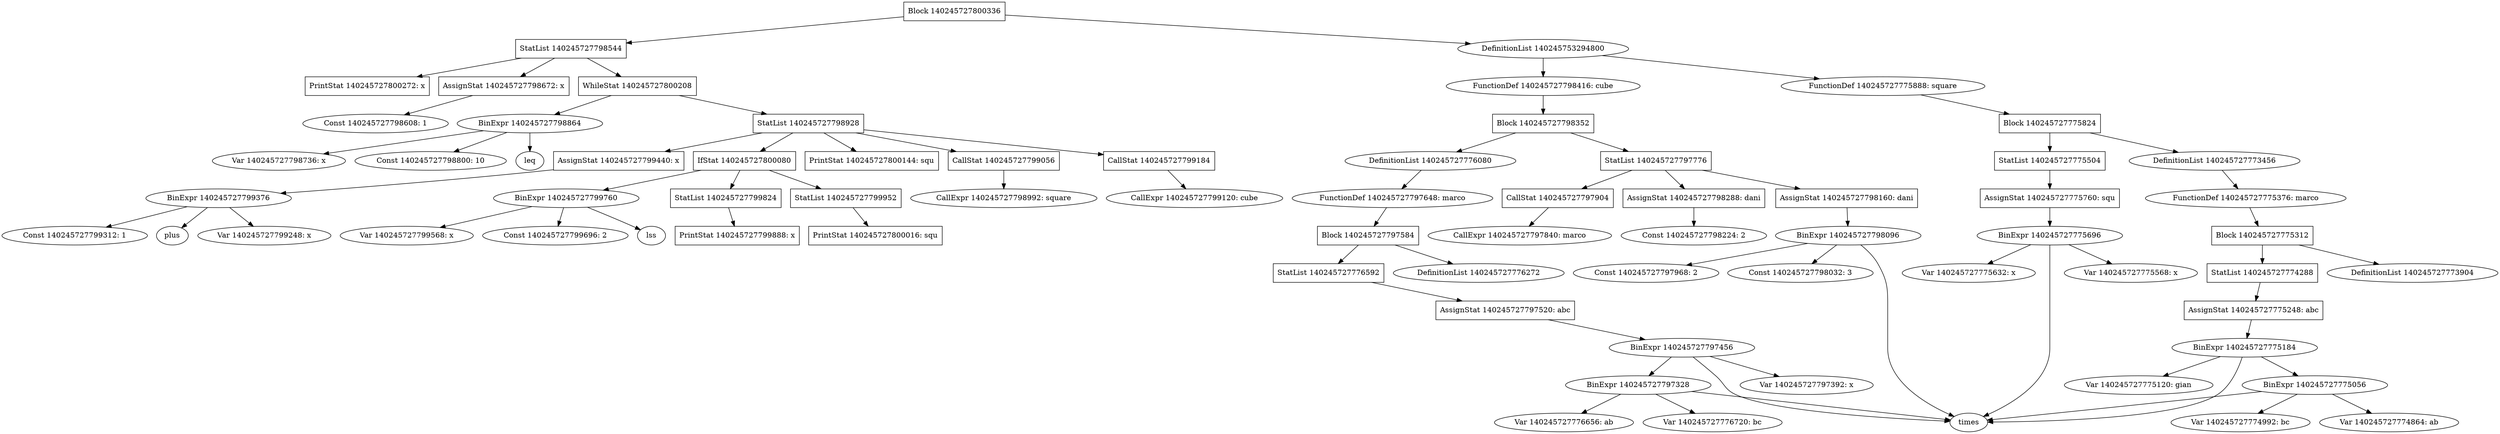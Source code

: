 digraph G {
140245727800336 [shape=box,label="Block 140245727800336" ];
140245727800336 -> 140245727798544;
140245727800336 -> 140245753294800;
140245727798544 [shape=box,label="StatList 140245727798544" ];
140245727798544 -> 140245727798672 [pos=0];
140245727798544 -> 140245727800208 [pos=1];
140245727798544 -> 140245727800272 [pos=2];
140245727798672 [shape=box,label="AssignStat 140245727798672: x" ];
140245727798672 -> 140245727798608;
140245727798608 [label="Const 140245727798608: 1" ];
140245727800208 [shape=box,label="WhileStat 140245727800208" ];
140245727800208 -> 140245727798928;
140245727800208 -> 140245727798864;
140245727798928 [shape=box,label="StatList 140245727798928" ];
140245727798928 -> 140245727799056 [pos=0];
140245727798928 -> 140245727799184 [pos=1];
140245727798928 -> 140245727799440 [pos=2];
140245727798928 -> 140245727800080 [pos=3];
140245727798928 -> 140245727800144 [pos=4];
140245727799056 [shape=box,label="CallStat 140245727799056" ];
140245727799056 -> 140245727798992;
140245727798992 [label="CallExpr 140245727798992: square" ];
140245727799184 [shape=box,label="CallStat 140245727799184" ];
140245727799184 -> 140245727799120;
140245727799120 [label="CallExpr 140245727799120: cube" ];
140245727799440 [shape=box,label="AssignStat 140245727799440: x" ];
140245727799440 -> 140245727799376;
140245727799376 [label="BinExpr 140245727799376" ];
140245727799376 -> 140245753507296 [pos=0];
140245753507296 [label=plus];
140245727799376 -> 140245727799248 [pos=1];
140245727799376 -> 140245727799312 [pos=2];
140245727799248 [label="Var 140245727799248: x" ];
140245727799312 [label="Const 140245727799312: 1" ];
140245727800080 [shape=box,label="IfStat 140245727800080" ];
140245727800080 -> 140245727799952;
140245727800080 -> 140245727799760;
140245727800080 -> 140245727799824;
140245727799952 [shape=box,label="StatList 140245727799952" ];
140245727799952 -> 140245727800016 [pos=0];
140245727800016 [shape=box,label="PrintStat 140245727800016: squ" ];
140245727799760 [label="BinExpr 140245727799760" ];
140245727799760 -> 140245730336160 [pos=0];
140245730336160 [label=lss];
140245727799760 -> 140245727799568 [pos=1];
140245727799760 -> 140245727799696 [pos=2];
140245727799568 [label="Var 140245727799568: x" ];
140245727799696 [label="Const 140245727799696: 2" ];
140245727799824 [shape=box,label="StatList 140245727799824" ];
140245727799824 -> 140245727799888 [pos=0];
140245727799888 [shape=box,label="PrintStat 140245727799888: x" ];
140245727800144 [shape=box,label="PrintStat 140245727800144: squ" ];
140245727798864 [label="BinExpr 140245727798864" ];
140245727798864 -> 140245730336200 [pos=0];
140245730336200 [label=leq];
140245727798864 -> 140245727798736 [pos=1];
140245727798864 -> 140245727798800 [pos=2];
140245727798736 [label="Var 140245727798736: x" ];
140245727798800 [label="Const 140245727798800: 10" ];
140245727800272 [shape=box,label="PrintStat 140245727800272: x" ];
140245753294800 [label="DefinitionList 140245753294800" ];
140245753294800 -> 140245727775888 [pos=0];
140245753294800 -> 140245727798416 [pos=1];
140245727775888 [label="FunctionDef 140245727775888: square" ];
140245727775888 -> 140245727775824;
140245727775824 [shape=box,label="Block 140245727775824" ];
140245727775824 -> 140245727775504;
140245727775824 -> 140245727773456;
140245727775504 [shape=box,label="StatList 140245727775504" ];
140245727775504 -> 140245727775760 [pos=0];
140245727775760 [shape=box,label="AssignStat 140245727775760: squ" ];
140245727775760 -> 140245727775696;
140245727775696 [label="BinExpr 140245727775696" ];
140245727775696 -> 140245754523584 [pos=0];
140245754523584 [label=times];
140245727775696 -> 140245727775568 [pos=1];
140245727775696 -> 140245727775632 [pos=2];
140245727775568 [label="Var 140245727775568: x" ];
140245727775632 [label="Var 140245727775632: x" ];
140245727773456 [label="DefinitionList 140245727773456" ];
140245727773456 -> 140245727775376 [pos=0];
140245727775376 [label="FunctionDef 140245727775376: marco" ];
140245727775376 -> 140245727775312;
140245727775312 [shape=box,label="Block 140245727775312" ];
140245727775312 -> 140245727774288;
140245727775312 -> 140245727773904;
140245727774288 [shape=box,label="StatList 140245727774288" ];
140245727774288 -> 140245727775248 [pos=0];
140245727775248 [shape=box,label="AssignStat 140245727775248: abc" ];
140245727775248 -> 140245727775184;
140245727775184 [label="BinExpr 140245727775184" ];
140245727775184 -> 140245754523584 [pos=0];
140245754523584 [label=times];
140245727775184 -> 140245727775056 [pos=1];
140245727775184 -> 140245727775120 [pos=2];
140245727775056 [label="BinExpr 140245727775056" ];
140245727775056 -> 140245754523584 [pos=0];
140245754523584 [label=times];
140245727775056 -> 140245727774864 [pos=1];
140245727775056 -> 140245727774992 [pos=2];
140245727774864 [label="Var 140245727774864: ab" ];
140245727774992 [label="Var 140245727774992: bc" ];
140245727775120 [label="Var 140245727775120: gian" ];
140245727773904 [label="DefinitionList 140245727773904" ];
140245727798416 [label="FunctionDef 140245727798416: cube" ];
140245727798416 -> 140245727798352;
140245727798352 [shape=box,label="Block 140245727798352" ];
140245727798352 -> 140245727797776;
140245727798352 -> 140245727776080;
140245727797776 [shape=box,label="StatList 140245727797776" ];
140245727797776 -> 140245727797904 [pos=0];
140245727797776 -> 140245727798160 [pos=1];
140245727797776 -> 140245727798288 [pos=2];
140245727797904 [shape=box,label="CallStat 140245727797904" ];
140245727797904 -> 140245727797840;
140245727797840 [label="CallExpr 140245727797840: marco" ];
140245727798160 [shape=box,label="AssignStat 140245727798160: dani" ];
140245727798160 -> 140245727798096;
140245727798096 [label="BinExpr 140245727798096" ];
140245727798096 -> 140245754523584 [pos=0];
140245754523584 [label=times];
140245727798096 -> 140245727797968 [pos=1];
140245727798096 -> 140245727798032 [pos=2];
140245727797968 [label="Const 140245727797968: 2" ];
140245727798032 [label="Const 140245727798032: 3" ];
140245727798288 [shape=box,label="AssignStat 140245727798288: dani" ];
140245727798288 -> 140245727798224;
140245727798224 [label="Const 140245727798224: 2" ];
140245727776080 [label="DefinitionList 140245727776080" ];
140245727776080 -> 140245727797648 [pos=0];
140245727797648 [label="FunctionDef 140245727797648: marco" ];
140245727797648 -> 140245727797584;
140245727797584 [shape=box,label="Block 140245727797584" ];
140245727797584 -> 140245727776592;
140245727797584 -> 140245727776272;
140245727776592 [shape=box,label="StatList 140245727776592" ];
140245727776592 -> 140245727797520 [pos=0];
140245727797520 [shape=box,label="AssignStat 140245727797520: abc" ];
140245727797520 -> 140245727797456;
140245727797456 [label="BinExpr 140245727797456" ];
140245727797456 -> 140245754523584 [pos=0];
140245754523584 [label=times];
140245727797456 -> 140245727797328 [pos=1];
140245727797456 -> 140245727797392 [pos=2];
140245727797328 [label="BinExpr 140245727797328" ];
140245727797328 -> 140245754523584 [pos=0];
140245754523584 [label=times];
140245727797328 -> 140245727776656 [pos=1];
140245727797328 -> 140245727776720 [pos=2];
140245727776656 [label="Var 140245727776656: ab" ];
140245727776720 [label="Var 140245727776720: bc" ];
140245727797392 [label="Var 140245727797392: x" ];
140245727776272 [label="DefinitionList 140245727776272" ];
}
